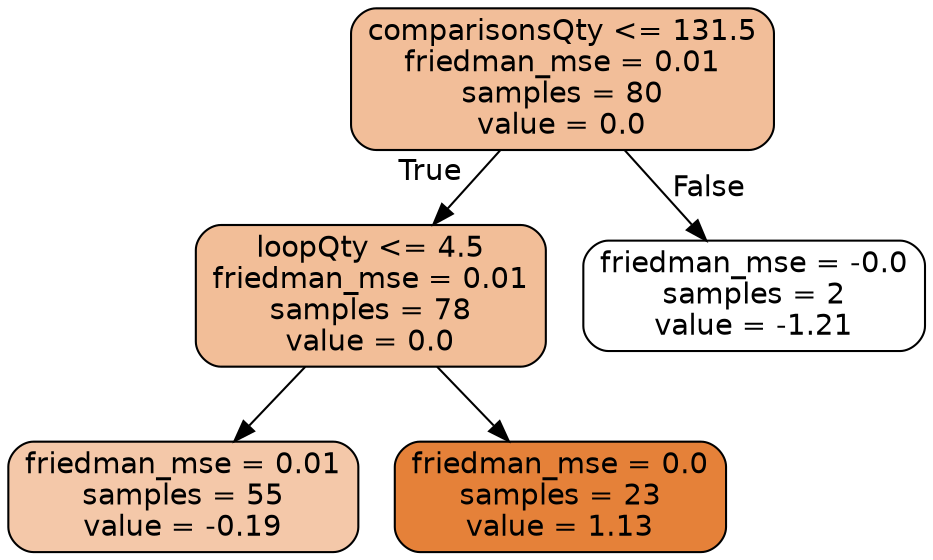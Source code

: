 digraph Tree {
node [shape=box, style="filled, rounded", color="black", fontname="helvetica"] ;
edge [fontname="helvetica"] ;
0 [label="comparisonsQty <= 131.5\nfriedman_mse = 0.01\nsamples = 80\nvalue = 0.0", fillcolor="#f2be99"] ;
1 [label="loopQty <= 4.5\nfriedman_mse = 0.01\nsamples = 78\nvalue = 0.0", fillcolor="#f2be98"] ;
0 -> 1 [labeldistance=2.5, labelangle=45, headlabel="True"] ;
3 [label="friedman_mse = 0.01\nsamples = 55\nvalue = -0.19", fillcolor="#f4c8a9"] ;
1 -> 3 ;
4 [label="friedman_mse = 0.0\nsamples = 23\nvalue = 1.13", fillcolor="#e58139"] ;
1 -> 4 ;
2 [label="friedman_mse = -0.0\nsamples = 2\nvalue = -1.21", fillcolor="#ffffff"] ;
0 -> 2 [labeldistance=2.5, labelangle=-45, headlabel="False"] ;
}